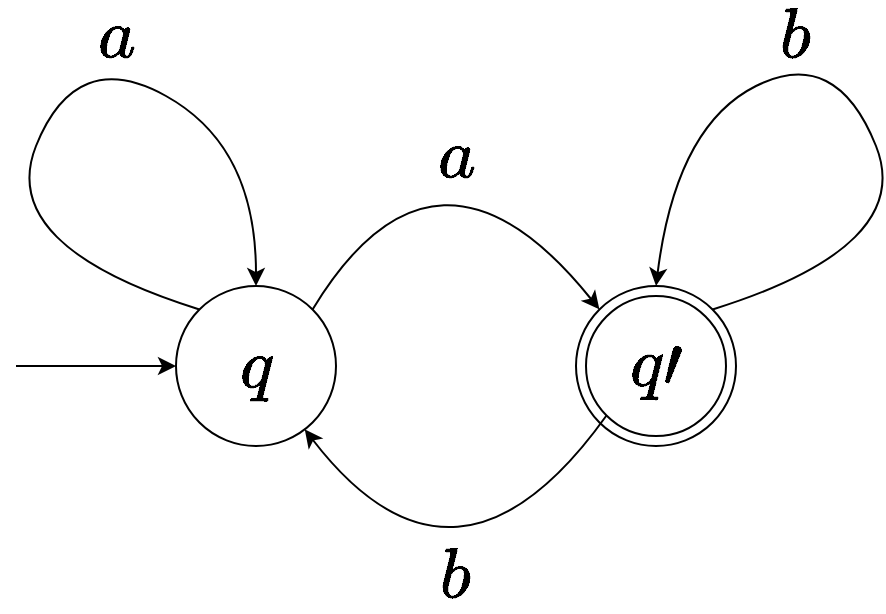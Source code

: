 <mxfile version="20.8.3" type="device"><diagram id="IBjPGSD9Kbr_6n1ptEl1" name="ページ1"><mxGraphModel dx="2074" dy="1191" grid="1" gridSize="10" guides="1" tooltips="1" connect="1" arrows="1" fold="1" page="1" pageScale="1" pageWidth="827" pageHeight="1169" math="1" shadow="0"><root><mxCell id="0"/><mxCell id="1" parent="0"/><mxCell id="f6nqzcfhu4O_3TVnhNa0-2" value="" style="ellipse;whiteSpace=wrap;html=1;aspect=fixed;perimeterSpacing=0;" vertex="1" parent="1"><mxGeometry x="560" y="560" width="80" height="80" as="geometry"/></mxCell><mxCell id="f6nqzcfhu4O_3TVnhNa0-1" value="" style="ellipse;whiteSpace=wrap;html=1;aspect=fixed;" vertex="1" parent="1"><mxGeometry x="565" y="565" width="70" height="70" as="geometry"/></mxCell><mxCell id="f6nqzcfhu4O_3TVnhNa0-3" value="" style="ellipse;whiteSpace=wrap;html=1;aspect=fixed;" vertex="1" parent="1"><mxGeometry x="360" y="560" width="80" height="80" as="geometry"/></mxCell><mxCell id="f6nqzcfhu4O_3TVnhNa0-7" value="`q'`" style="text;html=1;strokeColor=none;fillColor=none;align=center;verticalAlign=middle;whiteSpace=wrap;rounded=0;fontSize=30;" vertex="1" parent="1"><mxGeometry x="570" y="585" width="60" height="30" as="geometry"/></mxCell><mxCell id="f6nqzcfhu4O_3TVnhNa0-8" value="`q`" style="text;html=1;strokeColor=none;fillColor=none;align=center;verticalAlign=middle;whiteSpace=wrap;rounded=0;fontSize=30;" vertex="1" parent="1"><mxGeometry x="370" y="585" width="60" height="30" as="geometry"/></mxCell><mxCell id="f6nqzcfhu4O_3TVnhNa0-10" value="" style="curved=1;endArrow=classic;html=1;rounded=0;fontSize=30;exitX=1;exitY=0;exitDx=0;exitDy=0;entryX=0;entryY=0;entryDx=0;entryDy=0;" edge="1" parent="1" source="f6nqzcfhu4O_3TVnhNa0-3" target="f6nqzcfhu4O_3TVnhNa0-2"><mxGeometry width="50" height="50" relative="1" as="geometry"><mxPoint x="490" y="630" as="sourcePoint"/><mxPoint x="540" y="580" as="targetPoint"/><Array as="points"><mxPoint x="490" y="470"/></Array></mxGeometry></mxCell><mxCell id="f6nqzcfhu4O_3TVnhNa0-11" value="" style="curved=1;endArrow=classic;html=1;rounded=0;fontSize=30;exitX=0;exitY=1;exitDx=0;exitDy=0;" edge="1" parent="1" source="f6nqzcfhu4O_3TVnhNa0-1" target="f6nqzcfhu4O_3TVnhNa0-3"><mxGeometry width="50" height="50" relative="1" as="geometry"><mxPoint x="400" y="740" as="sourcePoint"/><mxPoint x="280" y="790" as="targetPoint"/><Array as="points"><mxPoint x="500" y="730"/></Array></mxGeometry></mxCell><mxCell id="f6nqzcfhu4O_3TVnhNa0-12" value="" style="curved=1;endArrow=classic;html=1;rounded=0;fontSize=30;exitX=0;exitY=0;exitDx=0;exitDy=0;entryX=0.5;entryY=0;entryDx=0;entryDy=0;" edge="1" parent="1" source="f6nqzcfhu4O_3TVnhNa0-3" target="f6nqzcfhu4O_3TVnhNa0-3"><mxGeometry width="50" height="50" relative="1" as="geometry"><mxPoint x="314" y="400" as="sourcePoint"/><mxPoint x="514" y="400" as="targetPoint"/><Array as="points"><mxPoint x="270" y="540"/><mxPoint x="310" y="440"/><mxPoint x="400" y="490"/></Array></mxGeometry></mxCell><mxCell id="f6nqzcfhu4O_3TVnhNa0-13" value="" style="curved=1;endArrow=classic;html=1;rounded=0;fontSize=30;exitX=1;exitY=0;exitDx=0;exitDy=0;entryX=0.5;entryY=0;entryDx=0;entryDy=0;" edge="1" parent="1" source="f6nqzcfhu4O_3TVnhNa0-2" target="f6nqzcfhu4O_3TVnhNa0-2"><mxGeometry width="50" height="50" relative="1" as="geometry"><mxPoint x="651.716" y="541.716" as="sourcePoint"/><mxPoint x="680" y="530" as="targetPoint"/><Array as="points"><mxPoint x="730" y="540"/><mxPoint x="690" y="440"/><mxPoint x="610" y="480"/></Array></mxGeometry></mxCell><mxCell id="f6nqzcfhu4O_3TVnhNa0-14" value="" style="endArrow=classic;html=1;rounded=0;fontSize=30;entryX=0;entryY=0.5;entryDx=0;entryDy=0;" edge="1" parent="1" target="f6nqzcfhu4O_3TVnhNa0-3"><mxGeometry width="50" height="50" relative="1" as="geometry"><mxPoint x="280" y="600" as="sourcePoint"/><mxPoint x="220" y="600" as="targetPoint"/></mxGeometry></mxCell><mxCell id="f6nqzcfhu4O_3TVnhNa0-15" value="`a`" style="text;html=1;strokeColor=none;fillColor=none;align=center;verticalAlign=middle;whiteSpace=wrap;rounded=0;fontSize=30;" vertex="1" parent="1"><mxGeometry x="300" y="420" width="60" height="30" as="geometry"/></mxCell><mxCell id="f6nqzcfhu4O_3TVnhNa0-16" value="`a`" style="text;html=1;strokeColor=none;fillColor=none;align=center;verticalAlign=middle;whiteSpace=wrap;rounded=0;fontSize=30;" vertex="1" parent="1"><mxGeometry x="470" y="480" width="60" height="30" as="geometry"/></mxCell><mxCell id="f6nqzcfhu4O_3TVnhNa0-17" value="`b`" style="text;html=1;strokeColor=none;fillColor=none;align=center;verticalAlign=middle;whiteSpace=wrap;rounded=0;fontSize=30;" vertex="1" parent="1"><mxGeometry x="640" y="420" width="60" height="30" as="geometry"/></mxCell><mxCell id="f6nqzcfhu4O_3TVnhNa0-18" value="`b`" style="text;html=1;strokeColor=none;fillColor=none;align=center;verticalAlign=middle;whiteSpace=wrap;rounded=0;fontSize=30;" vertex="1" parent="1"><mxGeometry x="470" y="690" width="60" height="30" as="geometry"/></mxCell></root></mxGraphModel></diagram></mxfile>